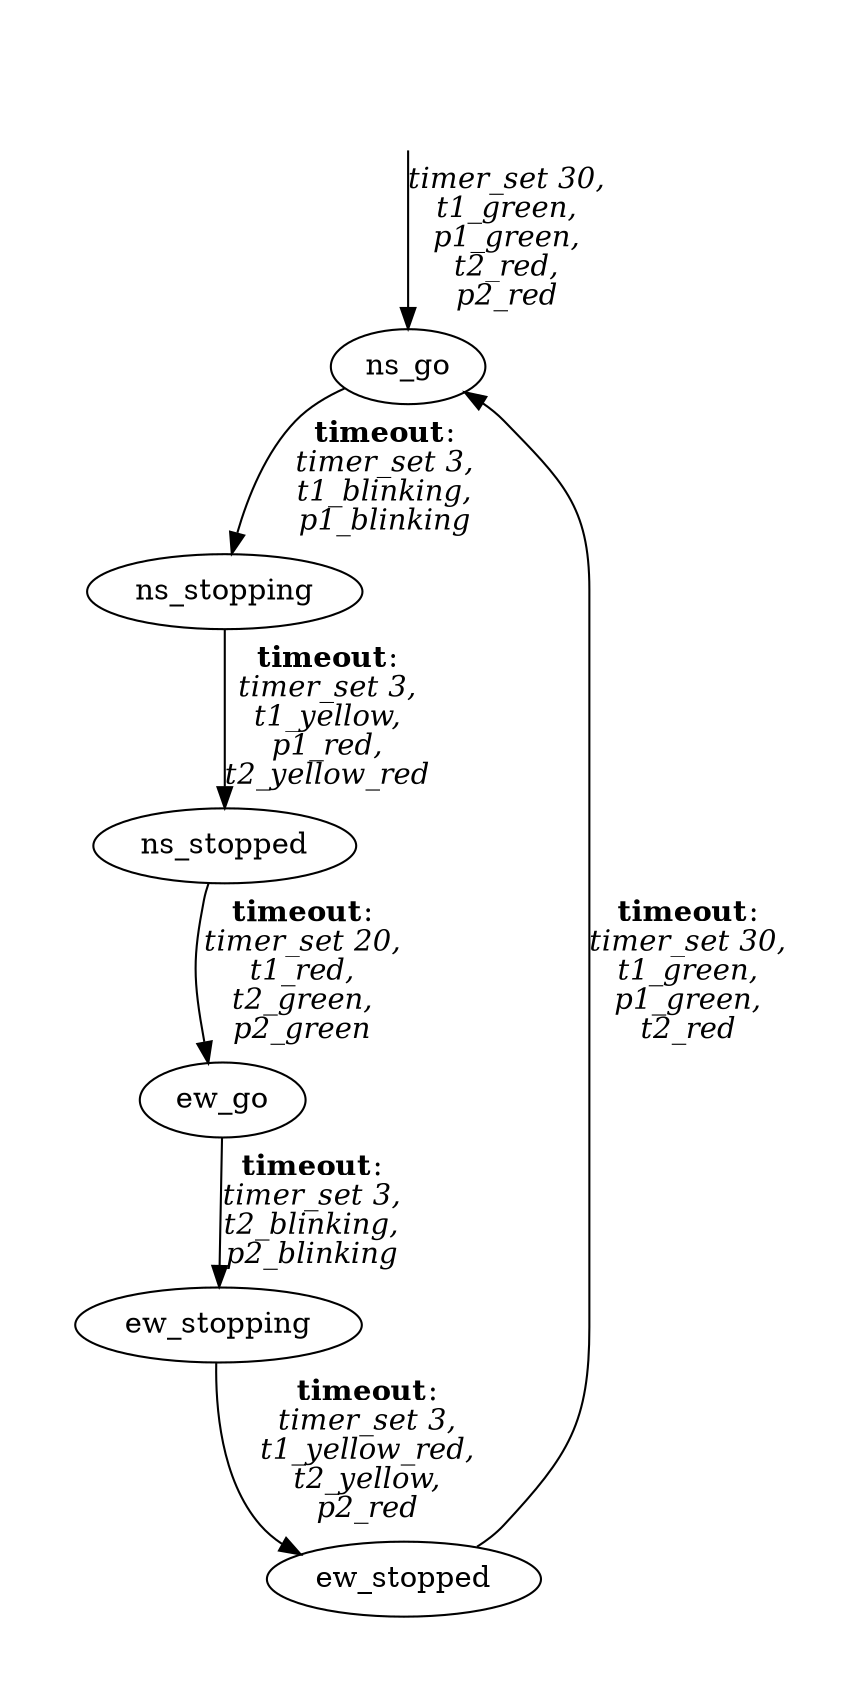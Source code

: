 // Traffic lights with button FSM
digraph G {
	nodesep=1 pad=0.5 ranksep=0
	START [style=invis]
	ns_stopped
	ew_stopping
	ns_go
	ns_stopping
	ew_stopped
	ew_go
	ns_go -> ns_stopping
	    [label=<<b>timeout</b>:<br/><i>timer_set 3,<br/>t1_blinking,<br/>p1_blinking</i>>]
	ns_stopping -> ns_stopped
	    [label=<<b>timeout</b>:<br/><i>timer_set 3,<br/>t1_yellow,<br/>p1_red,<br/>t2_yellow_red</i>>]
	ns_stopped -> ew_go
	    [label=<<b>timeout</b>:<br/><i>timer_set 20,<br/>t1_red,<br/>t2_green,<br/>p2_green</i>>]
	ew_go -> ew_stopping
	    [label=<<b>timeout</b>:<br/><i>timer_set 3,<br/>t2_blinking,<br/>p2_blinking</i>>]
	ew_stopping -> ew_stopped
	    [label=<<b>timeout</b>:<br/><i>timer_set 3,<br/>t1_yellow_red,<br/>t2_yellow,<br/>p2_red</i>>]
	ew_stopped -> ns_go
	    [label=<<b>timeout</b>:<br/><i>timer_set 30,<br/>t1_green,<br/>p1_green,<br/>t2_red</i>>]
	START -> ns_go
	    [label=<<i>timer_set 30,<br/>t1_green,<br/>p1_green,<br/>t2_red,<br/>p2_red</i>>]
}
